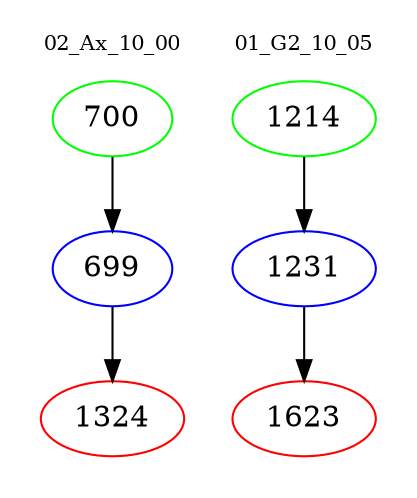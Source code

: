 digraph{
subgraph cluster_0 {
color = white
label = "02_Ax_10_00";
fontsize=10;
T0_700 [label="700", color="green"]
T0_700 -> T0_699 [color="black"]
T0_699 [label="699", color="blue"]
T0_699 -> T0_1324 [color="black"]
T0_1324 [label="1324", color="red"]
}
subgraph cluster_1 {
color = white
label = "01_G2_10_05";
fontsize=10;
T1_1214 [label="1214", color="green"]
T1_1214 -> T1_1231 [color="black"]
T1_1231 [label="1231", color="blue"]
T1_1231 -> T1_1623 [color="black"]
T1_1623 [label="1623", color="red"]
}
}
